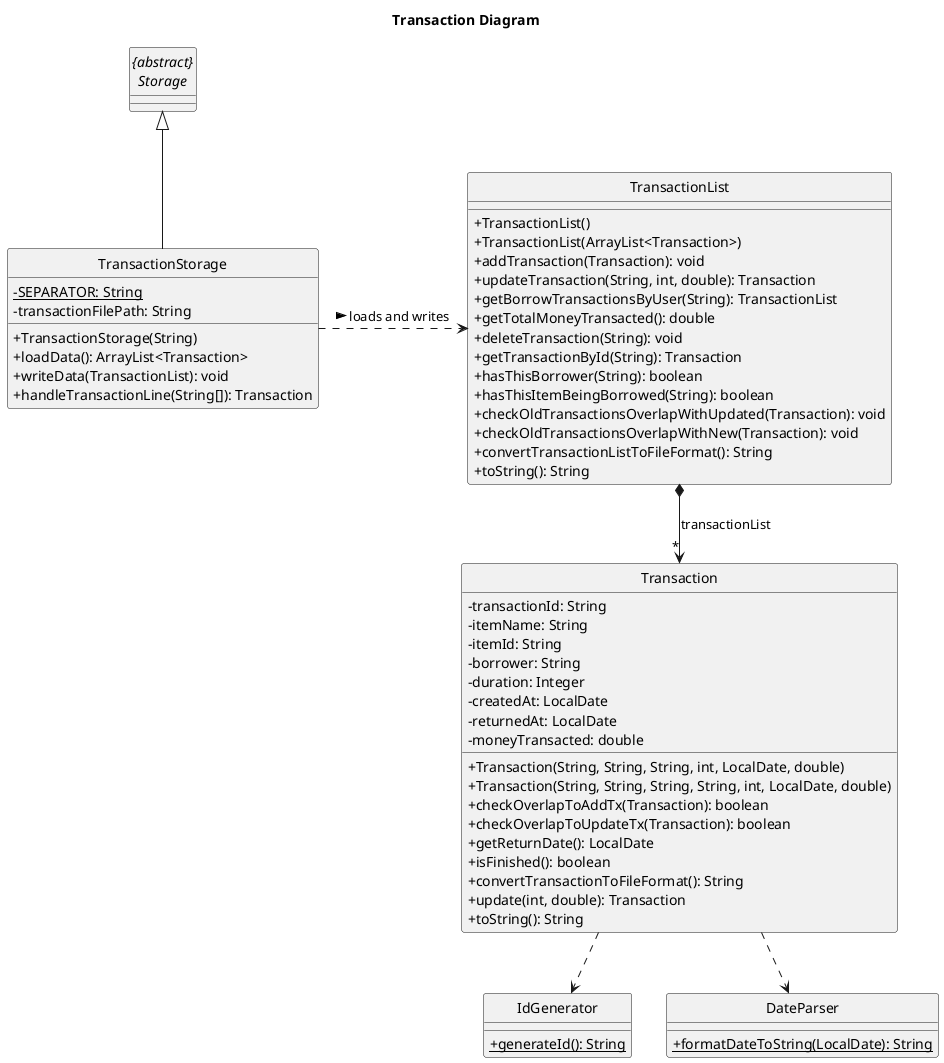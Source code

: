 @startuml
title Transaction Diagram

skinparam classAttributeIconSize 0
hide footbox
hide circle

class Transaction {
    - transactionId: String
    - itemName: String
    - itemId: String
    - borrower: String
    - duration: Integer
    - createdAt: LocalDate
    - returnedAt: LocalDate
    - moneyTransacted: double

    + Transaction(String, String, String, int, LocalDate, double)
    + Transaction(String, String, String, String, int, LocalDate, double)
    + checkOverlapToAddTx(Transaction): boolean
    + checkOverlapToUpdateTx(Transaction): boolean
    + getReturnDate(): LocalDate
    + isFinished(): boolean
    + convertTransactionToFileFormat(): String
    + update(int, double): Transaction
    + toString(): String
}

class TransactionList {
    + TransactionList()
    + TransactionList(ArrayList<Transaction>)
    + addTransaction(Transaction): void
    + updateTransaction(String, int, double): Transaction
    + getBorrowTransactionsByUser(String): TransactionList
    + getTotalMoneyTransacted(): double
    + deleteTransaction(String): void
    + getTransactionById(String): Transaction
    + hasThisBorrower(String): boolean
    + hasThisItemBeingBorrowed(String): boolean
    + checkOldTransactionsOverlapWithUpdated(Transaction): void
    + checkOldTransactionsOverlapWithNew(Transaction): void
    + convertTransactionListToFileFormat(): String
    + toString(): String
}

class TransactionStorage {
    {static} - SEPARATOR: String
    - transactionFilePath: String
    + TransactionStorage(String)
    + loadData(): ArrayList<Transaction>
    + writeData(TransactionList): void
    + handleTransactionLine(String[]): Transaction
}

class IdGenerator {
    {static} + generateId(): String
}

abstract class "{abstract}\nStorage" {
}

class DateParser {
    {static} + formatDateToString(LocalDate): String
}

TransactionStorage .> TransactionList : > loads and writes
TransactionList *--> "*" Transaction: transactionList
Transaction ..> IdGenerator
Transaction ..> DateParser
"{abstract}\nStorage" <|-- TransactionStorage

@enduml